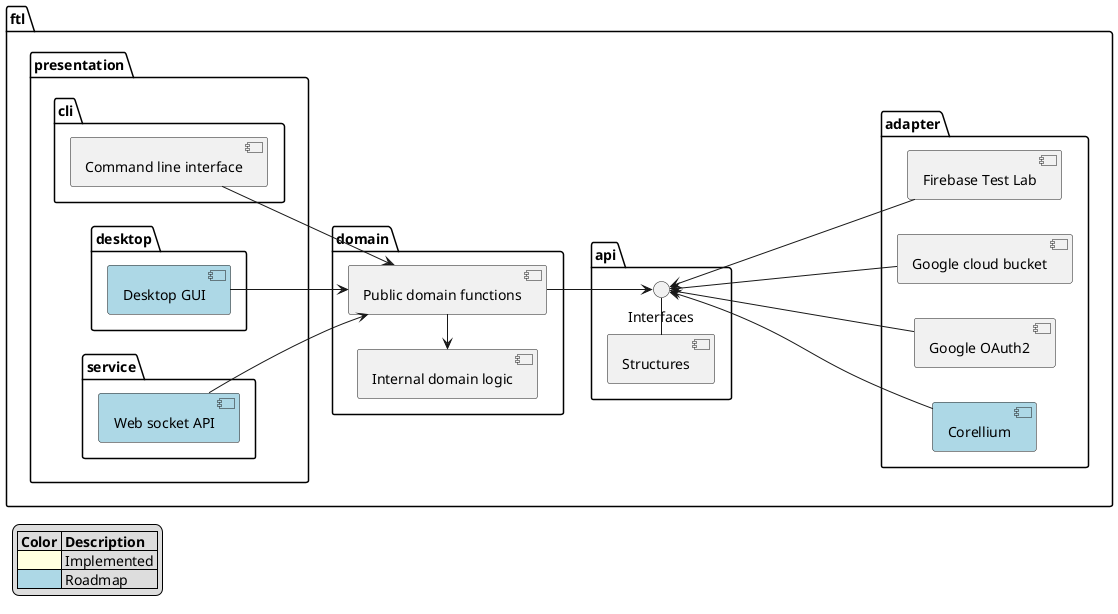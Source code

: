 @startuml
'https://plantuml.com/component-diagram

left to right direction

legend left
  |= Color |= Description |
  |<#LightYellow>| Implemented |
  |<#LightBlue>| Roadmap |
end legend

package ftl {

package presentation {
package cli {
[Command line interface]
}
package desktop {
[Desktop GUI] #LightBlue
}
package service {
[Web socket API] #LightBlue
}
}

package domain {
[Internal domain logic] <- [Public domain functions]
}

package api {
[Structures] - () Interfaces
}

package adapter {
[Google OAuth2]
[Google cloud bucket]
[Firebase Test Lab]
[Corellium] #LightBlue
}

[Command line interface] --> [Public domain functions]
[Desktop GUI] --> [Public domain functions]
[Web socket API] --> [Public domain functions]
[Public domain functions] --> Interfaces
Interfaces <---- [Google OAuth2]
Interfaces <-- [Google cloud bucket]
Interfaces <-- [Firebase Test Lab]
Interfaces <- [Corellium]

}

@enduml
